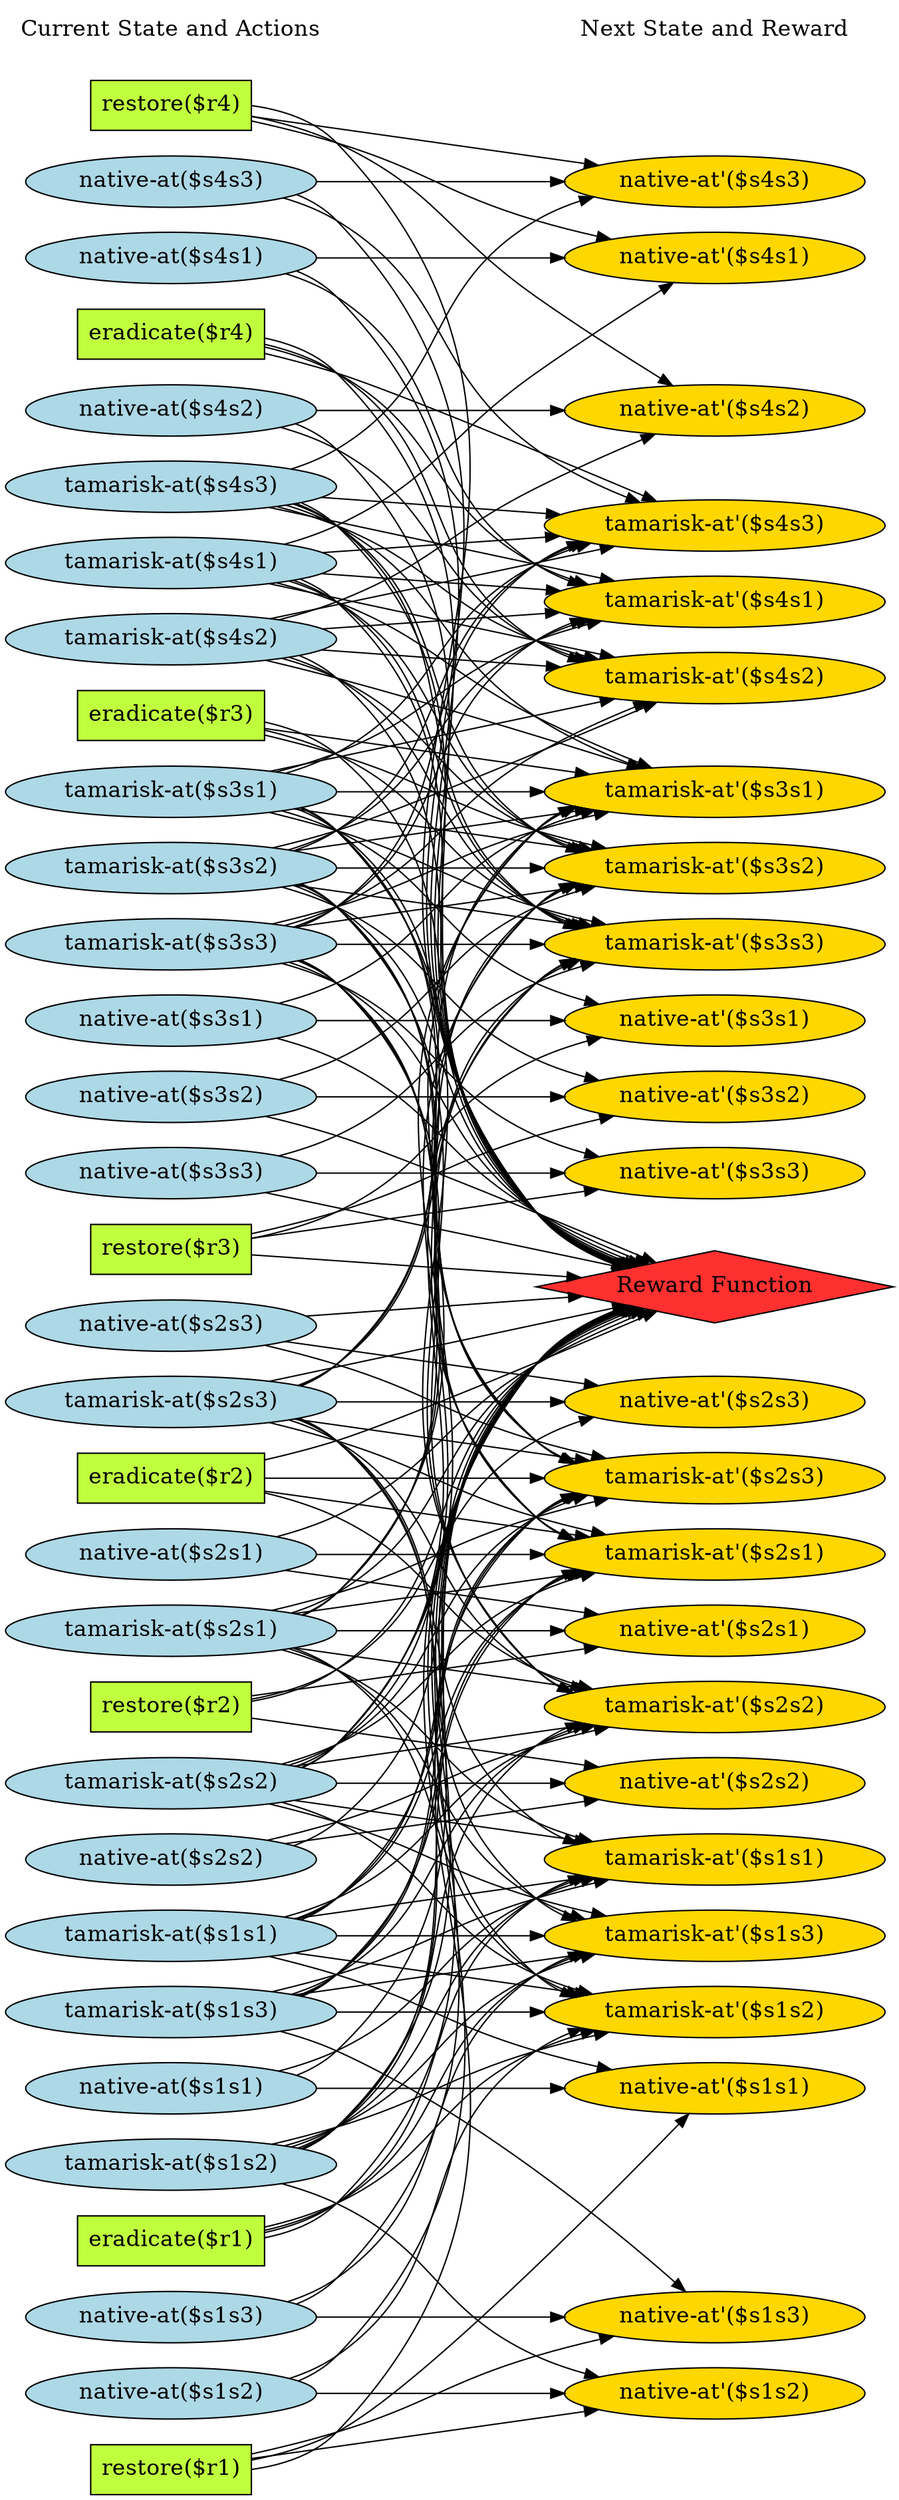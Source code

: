 digraph G {
	graph [bb="0,0,588.92,1781",
		fontname=Helvetica,
		fontsize=16,
		rankdir=LR,
		ranksep=2.00,
		ratio=auto,
		size=600
	];
	node [fontsize=16,
		label="\N"
	];
	{
		graph [rank=same];
		"restore($r4)"		 [color=black,
			fillcolor=olivedrab1,
			height=0.5,
			pos="95.459,1709",
			shape=box,
			style=filled,
			width=1.2778];
		"tamarisk-at($s3s3)"		 [color=black,
			fillcolor=lightblue,
			height=0.51069,
			pos="95.459,1109",
			shape=ellipse,
			style=filled,
			width=2.6517];
		"tamarisk-at($s2s1)"		 [color=black,
			fillcolor=lightblue,
			height=0.51069,
			pos="95.459,618",
			shape=ellipse,
			style=filled,
			width=2.6517];
		"tamarisk-at($s2s2)"		 [color=black,
			fillcolor=lightblue,
			height=0.51069,
			pos="95.459,510",
			shape=ellipse,
			style=filled,
			width=2.6517];
		"eradicate($r4)"		 [color=black,
			fillcolor=olivedrab1,
			height=0.5,
			pos="95.459,1546",
			shape=box,
			style=filled,
			width=1.4583];
		"native-at($s1s2)"		 [color=black,
			fillcolor=lightblue,
			height=0.51069,
			pos="95.459,72",
			shape=ellipse,
			style=filled,
			width=2.3374];
		"native-at($s4s1)"		 [color=black,
			fillcolor=lightblue,
			height=0.51069,
			pos="95.459,1600",
			shape=ellipse,
			style=filled,
			width=2.3374];
		"native-at($s2s3)"		 [color=black,
			fillcolor=lightblue,
			height=0.51069,
			pos="95.459,836",
			shape=ellipse,
			style=filled,
			width=2.3374];
		"tamarisk-at($s1s1)"		 [color=black,
			fillcolor=lightblue,
			height=0.51069,
			pos="95.459,400",
			shape=ellipse,
			style=filled,
			width=2.6517];
		"tamarisk-at($s4s1)"		 [color=black,
			fillcolor=lightblue,
			height=0.51069,
			pos="95.459,1382",
			shape=ellipse,
			style=filled,
			width=2.6517];
		"tamarisk-at($s2s3)"		 [color=black,
			fillcolor=lightblue,
			height=0.51069,
			pos="95.459,781",
			shape=ellipse,
			style=filled,
			width=2.6517];
		"native-at($s3s1)"		 [color=black,
			fillcolor=lightblue,
			height=0.51069,
			pos="95.459,1054",
			shape=ellipse,
			style=filled,
			width=2.3374];
		"native-at($s1s3)"		 [color=black,
			fillcolor=lightblue,
			height=0.51069,
			pos="95.459,127",
			shape=ellipse,
			style=filled,
			width=2.3374];
		"native-at($s4s2)"		 [color=black,
			fillcolor=lightblue,
			height=0.51069,
			pos="95.459,1492",
			shape=ellipse,
			style=filled,
			width=2.3374];
		"eradicate($r1)"		 [color=black,
			fillcolor=olivedrab1,
			height=0.5,
			pos="95.459,181",
			shape=box,
			style=filled,
			width=1.4583];
		"restore($r2)"		 [color=black,
			fillcolor=olivedrab1,
			height=0.5,
			pos="95.459,564",
			shape=box,
			style=filled,
			width=1.2778];
		"Current State and Actions"		 [color=black,
			fillcolor=white,
			height=0.5,
			pos="95.459,1763",
			shape=plaintext,
			style=bold,
			width=2.5139];
		"tamarisk-at($s4s2)"		 [color=black,
			fillcolor=lightblue,
			height=0.51069,
			pos="95.459,1327",
			shape=ellipse,
			style=filled,
			width=2.6517];
		"tamarisk-at($s1s2)"		 [color=black,
			fillcolor=lightblue,
			height=0.51069,
			pos="95.459,235",
			shape=ellipse,
			style=filled,
			width=2.6517];
		"tamarisk-at($s3s1)"		 [color=black,
			fillcolor=lightblue,
			height=0.51069,
			pos="95.459,1219",
			shape=ellipse,
			style=filled,
			width=2.6517];
		"tamarisk-at($s1s3)"		 [color=black,
			fillcolor=lightblue,
			height=0.51069,
			pos="95.459,345",
			shape=ellipse,
			style=filled,
			width=2.6517];
		"native-at($s2s1)"		 [color=black,
			fillcolor=lightblue,
			height=0.51069,
			pos="95.459,673",
			shape=ellipse,
			style=filled,
			width=2.3374];
		"native-at($s3s2)"		 [color=black,
			fillcolor=lightblue,
			height=0.51069,
			pos="95.459,999",
			shape=ellipse,
			style=filled,
			width=2.3374];
		"eradicate($r2)"		 [color=black,
			fillcolor=olivedrab1,
			height=0.5,
			pos="95.459,727",
			shape=box,
			style=filled,
			width=1.4583];
		"native-at($s4s3)"		 [color=black,
			fillcolor=lightblue,
			height=0.51069,
			pos="95.459,1655",
			shape=ellipse,
			style=filled,
			width=2.3374];
		"restore($r1)"		 [color=black,
			fillcolor=olivedrab1,
			height=0.5,
			pos="95.459,18",
			shape=box,
			style=filled,
			width=1.2778];
		"restore($r3)"		 [color=black,
			fillcolor=olivedrab1,
			height=0.5,
			pos="95.459,890",
			shape=box,
			style=filled,
			width=1.2778];
		"tamarisk-at($s4s3)"		 [color=black,
			fillcolor=lightblue,
			height=0.51069,
			pos="95.459,1437",
			shape=ellipse,
			style=filled,
			width=2.6517];
		"tamarisk-at($s3s2)"		 [color=black,
			fillcolor=lightblue,
			height=0.51069,
			pos="95.459,1164",
			shape=ellipse,
			style=filled,
			width=2.6517];
		"native-at($s1s1)"		 [color=black,
			fillcolor=lightblue,
			height=0.51069,
			pos="95.459,290",
			shape=ellipse,
			style=filled,
			width=2.3374];
		"native-at($s2s2)"		 [color=black,
			fillcolor=lightblue,
			height=0.51069,
			pos="95.459,455",
			shape=ellipse,
			style=filled,
			width=2.3374];
		"native-at($s3s3)"		 [color=black,
			fillcolor=lightblue,
			height=0.51069,
			pos="95.459,944",
			shape=ellipse,
			style=filled,
			width=2.3374];
		"eradicate($r3)"		 [color=black,
			fillcolor=olivedrab1,
			height=0.5,
			pos="95.459,1273",
			shape=box,
			style=filled,
			width=1.4583];
	}
	{
		graph [rank=same];
		"native-at'($s4s2)"		 [color=black,
			fillcolor=gold1,
			height=0.51069,
			pos="461.92,1492",
			shape=ellipse,
			style=filled,
			width=2.3963];
		"tamarisk-at'($s1s2)"		 [color=black,
			fillcolor=gold1,
			height=0.51069,
			pos="461.92,343",
			shape=ellipse,
			style=filled,
			width=2.7106];
		"Next State and Reward"		 [color=black,
			fillcolor=white,
			height=0.5,
			pos="461.92,1763",
			shape=plaintext,
			style=bold,
			width=2.25];
		"Reward Function"		 [color=black,
			fillcolor=firebrick1,
			height=0.72222,
			pos="461.92,863",
			shape=diamond,
			style=filled,
			width=3.5278];
		"native-at'($s1s3)"		 [color=black,
			fillcolor=gold1,
			height=0.51069,
			pos="461.92,127",
			shape=ellipse,
			style=filled,
			width=2.3963];
		"tamarisk-at'($s4s1)"		 [color=black,
			fillcolor=gold1,
			height=0.51069,
			pos="461.92,1355",
			shape=ellipse,
			style=filled,
			width=2.7106];
		"tamarisk-at'($s2s3)"		 [color=black,
			fillcolor=gold1,
			height=0.51069,
			pos="461.92,728",
			shape=ellipse,
			style=filled,
			width=2.7106];
		"native-at'($s3s1)"		 [color=black,
			fillcolor=gold1,
			height=0.51069,
			pos="461.92,1054",
			shape=ellipse,
			style=filled,
			width=2.3963];
		"native-at'($s4s3)"		 [color=black,
			fillcolor=gold1,
			height=0.51069,
			pos="461.92,1655",
			shape=ellipse,
			style=filled,
			width=2.3963];
		"tamarisk-at'($s1s3)"		 [color=black,
			fillcolor=gold1,
			height=0.51069,
			pos="461.92,398",
			shape=ellipse,
			style=filled,
			width=2.7106];
		"tamarisk-at'($s3s1)"		 [color=black,
			fillcolor=gold1,
			height=0.51069,
			pos="461.92,1219",
			shape=ellipse,
			style=filled,
			width=2.7106];
		"native-at'($s3s2)"		 [color=black,
			fillcolor=gold1,
			height=0.51069,
			pos="461.92,999",
			shape=ellipse,
			style=filled,
			width=2.3963];
		"tamarisk-at'($s4s2)"		 [color=black,
			fillcolor=gold1,
			height=0.51069,
			pos="461.92,1300",
			shape=ellipse,
			style=filled,
			width=2.7106];
		"native-at'($s2s1)"		 [color=black,
			fillcolor=gold1,
			height=0.51069,
			pos="461.92,618",
			shape=ellipse,
			style=filled,
			width=2.3963];
		"native-at'($s3s3)"		 [color=black,
			fillcolor=gold1,
			height=0.51069,
			pos="461.92,944",
			shape=ellipse,
			style=filled,
			width=2.3963];
		"tamarisk-at'($s2s1)"		 [color=black,
			fillcolor=gold1,
			height=0.51069,
			pos="461.92,673",
			shape=ellipse,
			style=filled,
			width=2.7106];
		"tamarisk-at'($s4s3)"		 [color=black,
			fillcolor=gold1,
			height=0.51069,
			pos="461.92,1410",
			shape=ellipse,
			style=filled,
			width=2.7106];
		"native-at'($s2s2)"		 [color=black,
			fillcolor=gold1,
			height=0.51069,
			pos="461.92,508",
			shape=ellipse,
			style=filled,
			width=2.3963];
		"tamarisk-at'($s3s2)"		 [color=black,
			fillcolor=gold1,
			height=0.51069,
			pos="461.92,1164",
			shape=ellipse,
			style=filled,
			width=2.7106];
		"native-at'($s1s1)"		 [color=black,
			fillcolor=gold1,
			height=0.51069,
			pos="461.92,288",
			shape=ellipse,
			style=filled,
			width=2.3963];
		"tamarisk-at'($s2s2)"		 [color=black,
			fillcolor=gold1,
			height=0.51069,
			pos="461.92,563",
			shape=ellipse,
			style=filled,
			width=2.7106];
		"tamarisk-at'($s1s1)"		 [color=black,
			fillcolor=gold1,
			height=0.51069,
			pos="461.92,453",
			shape=ellipse,
			style=filled,
			width=2.7106];
		"native-at'($s2s3)"		 [color=black,
			fillcolor=gold1,
			height=0.51069,
			pos="461.92,783",
			shape=ellipse,
			style=filled,
			width=2.3963];
		"native-at'($s4s1)"		 [color=black,
			fillcolor=gold1,
			height=0.51069,
			pos="461.92,1600",
			shape=ellipse,
			style=filled,
			width=2.3963];
		"tamarisk-at'($s3s3)"		 [color=black,
			fillcolor=gold1,
			height=0.51069,
			pos="461.92,1109",
			shape=ellipse,
			style=filled,
			width=2.7106];
		"native-at'($s1s2)"		 [color=black,
			fillcolor=gold1,
			height=0.51069,
			pos="461.92,72",
			shape=ellipse,
			style=filled,
			width=2.3963];
	}
	"restore($r4)" -> "native-at'($s4s2)"	 [color=black,
		pos="e,432.49,1509.4 141.46,1699.8 157.55,1695.5 175.51,1689.7 190.92,1682 262.73,1646.1 269.11,1619 334.92,1573 364.29,1552.5 398.54,\
1530.6 423.91,1514.8",
		style=solid];
	"restore($r4)" -> "Reward Function"	 [pos="e,399.07,876.28 141.74,1706.1 159.41,1702.7 178.39,1695.7 190.92,1682 424,1426.3 118.46,1186.9 334.92,917 348.74,899.77 369.1,887.94 \
389.44,879.85"];
	"restore($r4)" -> "native-at'($s4s3)"	 [color=black,
		pos="e,390.68,1665.4 141.51,1702.3 201.09,1693.5 307.08,1677.8 380.54,1666.9",
		style=solid];
	"restore($r4)" -> "native-at'($s4s1)"	 [color=black,
		pos="e,397.34,1612.3 141.85,1696.8 157.48,1692.4 175.05,1687.2 190.92,1682 255.83,1660.6 269.4,1647.5 334.92,1628 351.71,1623 369.99,\
1618.5 387.29,1614.5",
		style=solid];
	"tamarisk-at($s3s3)" -> "Reward Function"	 [pos="e,410.68,878.67 160.6,1095.3 171.18,1091.6 181.7,1086.9 190.92,1081 272.62,1028.7 256.4,973.96 334.92,917 354.8,902.57 379.14,891 \
401.1,882.33"];
	"tamarisk-at($s3s3)" -> "tamarisk-at'($s4s1)"	 [color=black,
		pos="e,378.28,1345.4 161.46,1122.3 171.84,1126.1 182.06,1130.9 190.92,1137 278.06,1197.3 245.74,1269.8 334.92,1327 345.19,1333.6 356.79,\
1338.6 368.69,1342.5",
		style=solid];
	"tamarisk-at($s3s3)" -> "tamarisk-at'($s2s3)"	 [color=black,
		pos="e,373.98,736.09 165.2,1096.4 174.54,1092.6 183.47,1087.5 190.92,1081 309.6,976.71 212.69,856.1 334.92,756 343.63,748.86 353.79,743.45 \
364.47,739.36",
		style=solid];
	"tamarisk-at($s3s3)" -> "tamarisk-at'($s3s1)"	 [color=black,
		pos="e,393.45,1205.8 150.12,1124.2 163.5,1128.2 177.78,1132.6 190.92,1137 255.73,1158.7 269.4,1171.5 334.92,1191 350.48,1195.6 367.33,\
1199.9 383.49,1203.6",
		style=solid];
	"tamarisk-at($s3s3)" -> "tamarisk-at'($s4s2)"	 [color=black,
		pos="e,415.61,1283.7 156.67,1123.3 168.33,1127.1 180.23,1131.6 190.92,1137 262.55,1173.2 265.52,1205.7 334.92,1246 357.34,1259 383.49,\
1270.7 406.14,1279.9",
		style=solid];
	"tamarisk-at($s3s3)" -> "native-at'($s3s3)"	 [color=black,
		pos="e,389.85,954.23 156.67,1094.7 168.33,1090.9 180.23,1086.4 190.92,1081 262.55,1044.8 262.07,1005.7 334.92,972 348.93,965.52 364.53,\
960.5 379.85,956.62",
		style=solid];
	"tamarisk-at($s3s3)" -> "tamarisk-at'($s2s1)"	 [color=black,
		pos="e,373.23,680.68 166,1096.6 175.13,1092.7 183.77,1087.6 190.92,1081 323.27,958.11 198.38,819.22 334.92,701 343.28,693.76 353.11,688.27 \
363.52,684.12",
		style=solid];
	"tamarisk-at($s3s3)" -> "tamarisk-at'($s4s3)"	 [color=black,
		pos="e,376.14,1401.2 163.57,1122 173.35,1125.8 182.84,1130.7 190.92,1137 290.4,1214.8 232.79,1307.7 334.92,1382 344.4,1388.9 355.28,1394.2 \
366.57,1398.1",
		style=solid];
	"tamarisk-at($s3s3)" -> "tamarisk-at'($s3s2)"	 [color=black,
		pos="e,385.13,1152.6 171.09,1120.3 230.27,1129.2 313.05,1141.7 374.99,1151",
		style=solid];
	"tamarisk-at($s3s3)" -> "tamarisk-at'($s2s2)"	 [color=black,
		pos="e,371.96,570.2 167.42,1096.6 176.13,1092.8 184.27,1087.7 190.92,1081 351.23,920.31 169.12,746.02 334.92,591 342.88,583.56 352.36,\
577.94 362.49,573.71",
		style=solid];
	"tamarisk-at($s3s3)" -> "tamarisk-at'($s3s3)"	 [color=black,
		pos="e,364.05,1109 191.27,1109 241.09,1109 302.35,1109 353.88,1109",
		style=solid];
	"tamarisk-at($s2s1)" -> "tamarisk-at'($s1s2)"	 [color=black,
		pos="e,376.82,352.19 164.28,605.06 173.75,601.46 182.95,596.87 190.92,591 285.01,521.7 238.8,437.46 334.92,371 344.64,364.28 355.7,359.14 \
367.14,355.21",
		style=solid];
	"tamarisk-at($s2s1)" -> "Reward Function"	 [pos="e,410.05,847.56 160.6,631.67 171.18,635.4 181.7,640.1 190.92,646 272.62,698.28 256.21,753.31 334.92,810 354.63,824.2 378.72,835.51 \
400.54,843.98"];
	"tamarisk-at($s2s1)" -> "tamarisk-at'($s2s3)"	 [color=black,
		pos="e,393.45,714.83 150.12,633.19 163.5,637.18 177.78,641.6 190.92,646 255.73,667.73 269.4,680.54 334.92,700 350.48,704.62 367.33,708.87 \
383.49,712.59",
		style=solid];
	"tamarisk-at($s2s1)" -> "tamarisk-at'($s1s3)"	 [color=black,
		pos="e,380.05,408 162.1,604.58 172.18,601.03 182.14,596.58 190.92,591 273.08,538.82 251.23,475.71 334.92,426 345.71,419.59 357.82,414.64 \
370.14,410.83",
		style=solid];
	"tamarisk-at($s2s1)" -> "tamarisk-at'($s3s1)"	 [color=black,
		pos="e,371.41,1211.9 167.59,630.19 176.27,634.11 184.37,639.25 190.92,646 365.41,825.78 154.29,1017.4 334.92,1191 342.71,1198.5 352.04,\
1204.2 362.05,1208.4",
		style=solid];
	"tamarisk-at($s2s1)" -> "native-at'($s2s1)"	 [color=black,
		pos="e,375.61,618 191.27,618 244.86,618 311.68,618 365.4,618",
		style=solid];
	"tamarisk-at($s2s1)" -> "tamarisk-at'($s2s1)"	 [color=black,
		pos="e,385.13,661.56 171.09,629.26 230.27,638.19 313.05,650.68 374.99,660.03",
		style=solid];
	"tamarisk-at($s2s1)" -> "tamarisk-at'($s3s2)"	 [color=black,
		pos="e,371.96,1156.8 167.42,630.36 176.13,634.25 184.27,639.34 190.92,646 351.23,806.69 169.12,980.98 334.92,1136 342.88,1143.4 352.36,\
1149.1 362.49,1153.3",
		style=solid];
	"tamarisk-at($s2s1)" -> "tamarisk-at'($s2s2)"	 [color=black,
		pos="e,385.13,574.44 171.09,606.74 230.27,597.81 313.05,585.32 374.99,575.97",
		style=solid];
	"tamarisk-at($s2s1)" -> "tamarisk-at'($s1s1)"	 [color=black,
		pos="e,384.87,464.33 157.95,604.04 169.2,600.49 180.63,596.17 190.92,591 262.89,554.86 261.9,514.98 334.92,481 347.43,475.18 361.2,470.54 \
374.92,466.85",
		style=solid];
	"tamarisk-at($s2s1)" -> "tamarisk-at'($s3s3)"	 [color=black,
		pos="e,372.56,1101.6 166.74,630.36 175.65,634.25 184.04,639.33 190.92,646 337.17,787.72 183.83,944.45 334.92,1081 343.07,1088.4 352.71,\
1093.9 362.98,1098.1",
		style=solid];
	"tamarisk-at($s2s2)" -> "tamarisk-at'($s1s2)"	 [color=black,
		pos="e,384.85,354.28 156.71,495.76 168.36,492.01 180.26,487.45 190.92,482 262.87,445.23 261.73,405.25 334.92,371 347.41,365.15 361.18,\
360.5 374.9,356.8",
		style=solid];
	"tamarisk-at($s2s2)" -> "Reward Function"	 [pos="e,404.77,848.6 165.76,522.67 174.81,526.3 183.5,530.98 190.92,537 297.42,623.46 233.78,717.32 334.92,810 351.91,825.57 374.15,836.96 \
395.2,845.09"];
	"tamarisk-at($s2s2)" -> "tamarisk-at'($s2s3)"	 [color=black,
		pos="e,380.09,717.93 161.57,523.3 171.82,526.86 181.98,531.36 190.92,537 272.67,588.58 251.66,650.89 334.92,700 345.73,706.38 357.85,\
711.31 370.18,715.11",
		style=solid];
	"tamarisk-at($s2s2)" -> "tamarisk-at'($s1s3)"	 [color=black,
		pos="e,393.07,411.09 150.16,494.92 163.54,490.93 177.81,486.48 190.92,482 255.89,459.78 269.21,445.95 334.92,426 350.37,421.31 367.1,\
417.04 383.17,413.33",
		style=solid];
	"tamarisk-at($s2s2)" -> "tamarisk-at'($s3s1)"	 [color=black,
		pos="e,371.06,1212.3 169.24,521.8 177.34,525.59 184.84,530.54 190.92,537 394.78,753.85 124.67,980.34 334.92,1191 342.48,1198.6 351.6,\
1204.3 361.44,1208.6",
		style=solid];
	"tamarisk-at($s2s2)" -> "tamarisk-at'($s2s1)"	 [color=black,
		pos="e,384.92,661.57 157.66,523.95 169,527.52 180.53,531.84 190.92,537 262.57,572.58 262.24,611.57 334.92,645 347.45,650.76 361.24,655.38 \
374.96,659.05",
		style=solid];
	"tamarisk-at($s2s2)" -> "native-at'($s2s2)"	 [color=black,
		pos="e,375.61,508.47 191.27,509.48 244.86,509.19 311.68,508.82 365.4,508.52",
		style=solid];
	"tamarisk-at($s2s2)" -> "tamarisk-at'($s3s2)"	 [color=black,
		pos="e,371.22,1157.1 169.12,521.91 177.24,525.68 184.78,530.6 190.92,537 380.37,734.68 139.64,944.07 334.92,1136 342.55,1143.5 351.71,\
1149.2 361.58,1153.4",
		style=solid];
	"tamarisk-at($s2s2)" -> "tamarisk-at'($s2s2)"	 [color=black,
		pos="e,384.12,551.83 172.42,521.05 231.21,529.6 312.68,541.44 374.06,550.37",
		style=solid];
	"tamarisk-at($s2s2)" -> "tamarisk-at'($s1s1)"	 [color=black,
		pos="e,386.34,464.66 170.21,498.47 229.82,489.14 313.76,476.02 376.13,466.26",
		style=solid];
	"tamarisk-at($s2s2)" -> "tamarisk-at'($s3s3)"	 [color=black,
		pos="e,371.41,1101.9 168.98,522.05 177.13,525.79 184.71,530.67 190.92,537 366.02,715.58 154.56,907.73 334.92,1081 342.71,1088.5 352.04,\
1094.1 362.05,1098.4",
		style=solid];
	"eradicate($r4)" -> "Reward Function"	 [pos="e,400.21,876.46 148.25,1541.3 163.82,1537.4 179.71,1530.7 190.92,1519 381.16,1320.3 157.62,1127.3 334.92,917 349.35,899.88 370.19,\
888.05 390.79,879.93"];
	"eradicate($r4)" -> "tamarisk-at'($s4s1)"	 [color=black,
		pos="e,382.3,1365.6 148.26,1536 162.64,1531.9 177.88,1526.4 190.92,1519 267.42,1475.4 257.15,1424.3 334.92,1383 346.51,1376.8 359.4,1372 \
372.37,1368.3",
		style=solid];
	"eradicate($r4)" -> "tamarisk-at'($s4s2)"	 [color=black,
		pos="e,378.26,1309.6 148.14,1537.6 162.83,1533.6 178.26,1527.7 190.92,1519 278.57,1458.8 245.51,1385.5 334.92,1328 345.18,1321.4 356.77,\
1316.3 368.67,1312.5",
		style=solid];
	"eradicate($r4)" -> "tamarisk-at'($s4s3)"	 [color=black,
		pos="e,422.5,1427 148.24,1532.3 162.19,1528.3 177.21,1523.7 190.92,1519 270.07,1491.8 359.77,1454.2 413.27,1431",
		style=solid];
	"native-at($s1s2)" -> "tamarisk-at'($s1s2)"	 [color=black,
		pos="e,377.22,333.79 159.8,84.143 170.82,88.053 181.69,93.208 190.92,100 283.55,168.17 239.98,250.09 334.92,315 344.75,321.72 355.92,\
326.85 367.46,330.78",
		style=solid];
	"native-at($s1s2)" -> "Reward Function"	 [pos="e,398.58,849.89 165.12,82.593 174.82,86.687 183.87,92.305 190.92,100 408.35,337.48 130.87,560.93 334.92,810 348.75,826.88 368.89,\
838.47 389.04,846.39"];
	"native-at($s1s2)" -> "native-at'($s1s2)"	 [color=black,
		pos="e,375.59,72 179.62,72 234.91,72 307.69,72 365.37,72",
		style=solid];
	"native-at($s4s1)" -> "Reward Function"	 [pos="e,399.7,876.42 165.94,1589.7 175.3,1585.7 184.03,1580.3 190.92,1573 395.31,1355.5 144.69,1147 334.92,917 349.12,899.82 369.8,887.99 \
390.31,879.88"];
	"native-at($s4s1)" -> "tamarisk-at'($s4s1)"	 [color=black,
		pos="e,378.28,1364.6 159.97,1588 170.85,1584.2 181.63,1579.4 190.92,1573 278.35,1513.1 245.74,1440.2 334.92,1383 345.19,1376.4 356.79,\
1371.4 368.69,1367.5",
		style=solid];
	"native-at($s4s1)" -> "native-at'($s4s1)"	 [color=black,
		pos="e,375.59,1600 179.62,1600 234.91,1600 307.69,1600 365.37,1600",
		style=solid];
	"native-at($s2s3)" -> "Reward Function"	 [pos="e,368.14,856.13 175.54,841.86 228.96,845.82 300.02,851.08 357.87,855.37"];
	"native-at($s2s3)" -> "tamarisk-at'($s2s3)"	 [color=black,
		pos="e,393.82,741.24 147.61,821.43 161.7,817.26 176.94,812.59 190.92,808 255.57,786.77 269.57,774.97 334.92,756 350.6,751.45 367.57,747.22 \
383.81,743.49",
		style=solid];
	"native-at($s2s3)" -> "native-at'($s2s3)"	 [color=black,
		pos="e,390.21,793.28 165.87,825.91 226.94,817.03 315.87,804.09 380.12,794.75",
		style=solid];
	"tamarisk-at($s1s1)" -> "tamarisk-at'($s1s2)"	 [color=black,
		pos="e,386.34,354.66 170.21,388.47 229.82,379.14 313.76,366.02 376.13,356.26",
		style=solid];
	"tamarisk-at($s1s1)" -> "Reward Function"	 [pos="e,402.07,849.18 166.01,412.42 175.14,416.29 183.78,421.36 190.92,428 323.77,551.58 209.06,679.31 334.92,810 350.55,826.23 371.92,\
837.71 392.62,845.74"];
	"tamarisk-at($s1s1)" -> "tamarisk-at'($s2s3)"	 [color=black,
		pos="e,375.16,719.44 164.31,412.87 173.88,416.67 183.11,421.61 190.92,428 296.76,514.65 226.13,617.08 334.92,700 344.02,706.93 354.5,\
712.22 365.44,716.23",
		style=solid];
	"tamarisk-at($s1s1)" -> "tamarisk-at'($s1s3)"	 [color=black,
		pos="e,364.37,398.53 191.27,399.48 241.19,399.21 302.59,398.87 354.19,398.59",
		style=solid];
	"tamarisk-at($s1s1)" -> "tamarisk-at'($s2s1)"	 [color=black,
		pos="e,377.19,663.83 162.78,413.19 172.77,416.96 182.53,421.8 190.92,428 284,496.8 239.51,579.47 334.92,645 344.73,651.74 355.9,656.89 \
367.43,660.81",
		style=solid];
	"tamarisk-at($s1s1)" -> "native-at'($s1s1)"	 [color=black,
		pos="e,396.98,300.24 150.16,384.92 163.54,380.93 177.81,376.48 190.92,372 255.89,349.78 269.21,335.95 334.92,316 351.59,310.94 369.75,\
306.37 386.97,302.46",
		style=solid];
	"tamarisk-at($s1s1)" -> "tamarisk-at'($s2s2)"	 [color=black,
		pos="e,385.27,551.6 156.13,414.23 167.95,418 180.06,422.57 190.92,428 262.24,463.66 262.41,501.84 334.92,535 347.55,540.77 361.44,545.39 \
375.25,549.08",
		style=solid];
	"tamarisk-at($s1s1)" -> "tamarisk-at'($s1s1)"	 [color=black,
		pos="e,384.12,441.83 172.42,411.05 231.21,419.6 312.68,431.44 374.06,440.37",
		style=solid];
	"tamarisk-at($s4s1)" -> "Reward Function"	 [pos="e,401.98,876.83 166.75,1369.6 175.66,1365.8 184.04,1360.7 190.92,1354 337.68,1211.6 196.71,1067.7 334.92,917 350.26,900.27 371.67,\
888.51 392.48,880.34"];
	"tamarisk-at($s4s1)" -> "tamarisk-at'($s4s1)"	 [color=black,
		pos="e,370.66,1361.7 184.68,1375.5 237.74,1371.5 305.43,1366.5 360.52,1362.4",
		style=solid];
	"tamarisk-at($s4s1)" -> "tamarisk-at'($s3s1)"	 [color=black,
		pos="e,418.98,1235.6 153.63,1367.3 166.11,1363.5 179.1,1359 190.92,1354 258.54,1325.4 269.08,1305.5 334.92,1273 359.11,1261.1 386.59,\
1249.1 409.7,1239.5",
		style=solid];
	"tamarisk-at($s4s1)" -> "tamarisk-at'($s4s2)"	 [color=black,
		pos="e,397.78,1314 157.71,1368.1 205.86,1357.1 274.66,1341.5 334.92,1328 352.01,1324.2 370.41,1320.1 387.72,1316.2",
		style=solid];
	"tamarisk-at($s4s1)" -> "tamarisk-at'($s4s3)"	 [color=black,
		pos="e,371.29,1403.1 184.68,1388.8 237.94,1392.9 305.93,1398.1 361.14,1402.3",
		style=solid];
	"tamarisk-at($s4s1)" -> "tamarisk-at'($s3s2)"	 [color=black,
		pos="e,380.11,1174.1 160.07,1368.5 170.83,1364.7 181.54,1360 190.92,1354 272.22,1302.3 251.87,1240.8 334.92,1192 345.74,1185.6 357.86,\
1180.7 370.19,1176.9",
		style=solid];
	"tamarisk-at($s4s1)" -> "native-at'($s4s1)"	 [color=black,
		pos="e,432.49,1582.6 156.67,1396.3 168.33,1400.1 180.23,1404.6 190.92,1410 262.55,1446.2 269.11,1473 334.92,1519 364.29,1539.5 398.54,\
1561.4 423.91,1577.2",
		style=solid];
	"tamarisk-at($s4s1)" -> "tamarisk-at'($s3s3)"	 [color=black,
		pos="e,377.19,1118.2 162.78,1368.8 172.77,1365 182.53,1360.2 190.92,1354 284,1285.2 239.51,1202.5 334.92,1137 344.73,1130.3 355.9,1125.1 \
367.43,1121.2",
		style=solid];
	"tamarisk-at($s2s3)" -> "tamarisk-at'($s1s2)"	 [color=black,
		pos="e,372.88,350.76 167.43,768.76 176.03,765.05 184.15,760.24 190.92,754 324.62,630.73 197.59,490.22 334.92,371 343.21,363.8 352.94,\
358.33 363.26,354.2",
		style=solid];
	"tamarisk-at($s2s3)" -> "Reward Function"	 [pos="e,400.61,849.43 158.28,794.91 222.61,809.38 323.17,832.01 390.51,847.16"];
	"tamarisk-at($s2s3)" -> "tamarisk-at'($s2s3)"	 [color=black,
		pos="e,384.12,739.17 172.42,769.95 231.21,761.4 312.68,749.56 374.06,740.63",
		style=solid];
	"tamarisk-at($s2s3)" -> "tamarisk-at'($s1s3)"	 [color=black,
		pos="e,373.96,406.06 166.64,768.61 175.46,764.93 183.85,760.17 190.92,754 310.85,649.29 211.92,527.08 334.92,426 343.62,418.85 353.77,\
413.42 364.45,409.33",
		style=solid];
	"tamarisk-at($s2s3)" -> "tamarisk-at'($s3s1)"	 [color=black,
		pos="e,373.21,1211.3 166.01,793.42 175.14,797.29 183.78,802.36 190.92,809 323.77,932.58 197.85,1072.1 334.92,1191 343.28,1198.3 353.1,\
1203.7 363.51,1207.9",
		style=solid];
	"tamarisk-at($s2s3)" -> "tamarisk-at'($s2s1)"	 [color=black,
		pos="e,393.79,686.17 151.61,765.98 164.56,762.25 178.27,758.13 190.92,754 255.75,732.84 269.49,720.22 334.92,701 350.59,696.4 367.55,\
692.15 383.79,688.42",
		style=solid];
	"tamarisk-at($s2s3)" -> "tamarisk-at'($s3s2)"	 [color=black,
		pos="e,373.96,1155.9 165.21,793.57 174.55,797.42 183.47,802.44 190.92,809 310.09,913.96 212.17,1035.2 334.92,1136 343.63,1143.1 353.77,\
1148.6 364.46,1152.7",
		style=solid];
	"tamarisk-at($s2s3)" -> "tamarisk-at'($s2s2)"	 [color=black,
		pos="e,380.09,573.07 161.57,767.7 171.82,764.14 181.98,759.64 190.92,754 272.67,702.42 251.66,640.11 334.92,591 345.73,584.62 357.85,\
579.69 370.18,575.89",
		style=solid];
	"tamarisk-at($s2s3)" -> "tamarisk-at'($s1s1)"	 [color=black,
		pos="e,375.15,461.55 165.76,768.33 174.81,764.7 183.5,760.02 190.92,754 297.42,667.54 225.88,564.24 334.92,481 344.01,474.06 354.49,468.77 \
365.43,464.76",
		style=solid];
	"tamarisk-at($s2s3)" -> "native-at'($s2s3)"	 [color=black,
		pos="e,375.61,782.53 191.27,781.52 244.86,781.81 311.68,782.18 365.4,782.48",
		style=solid];
	"tamarisk-at($s2s3)" -> "tamarisk-at'($s3s3)"	 [color=black,
		pos="e,375.16,1100.4 164.31,793.87 173.88,797.67 183.11,802.61 190.92,809 296.76,895.65 226.13,998.08 334.92,1081 344.02,1087.9 354.5,\
1093.2 365.44,1097.2",
		style=solid];
	"native-at($s3s1)" -> "Reward Function"	 [pos="e,415.02,879.56 153.68,1040.6 166.28,1036.7 179.32,1031.9 190.92,1026 262.55,989.79 265.52,957.33 334.92,917 357.16,904.08 383.07,\
892.44 405.6,883.31"];
	"native-at($s3s1)" -> "native-at'($s3s1)"	 [color=black,
		pos="e,375.59,1054 179.62,1054 234.91,1054 307.69,1054 365.37,1054",
		style=solid];
	"native-at($s3s1)" -> "tamarisk-at'($s3s1)"	 [color=black,
		pos="e,384.9,1207.6 153.68,1067.4 166.28,1071.3 179.32,1076.1 190.92,1082 262.55,1118.2 262.07,1157.3 334.92,1191 347.44,1196.8 361.22,\
1201.4 374.94,1205.1",
		style=solid];
	"native-at($s1s3)" -> "Reward Function"	 [pos="e,398.74,849.76 165.94,137.33 175.3,141.28 184.03,146.67 190.92,154 395.31,371.54 143.91,580.62 334.92,810 348.88,826.77 369.07,\
838.33 389.2,846.26"];
	"native-at($s1s3)" -> "native-at'($s1s3)"	 [color=black,
		pos="e,375.59,127 179.62,127 234.91,127 307.69,127 365.37,127",
		style=solid];
	"native-at($s1s3)" -> "tamarisk-at'($s1s3)"	 [color=black,
		pos="e,377.2,388.81 160.79,138.75 171.47,142.51 181.96,147.46 190.92,154 284.11,222.03 239.74,304.78 334.92,370 344.74,376.73 355.91,\
381.87 367.45,385.79",
		style=solid];
	"native-at($s4s2)" -> "native-at'($s4s2)"	 [color=black,
		pos="e,375.59,1492 179.62,1492 234.91,1492 307.69,1492 365.37,1492",
		style=solid];
	"native-at($s4s2)" -> "Reward Function"	 [pos="e,400.75,876.54 164.26,1481.2 174.19,1477.2 183.54,1471.6 190.92,1464 365.93,1283.5 170.74,1107.4 334.92,917 349.61,899.96 370.63,\
888.15 391.3,880.02"];
	"native-at($s4s2)" -> "tamarisk-at'($s4s2)"	 [color=black,
		pos="e,382.3,1310.6 155.67,1479.1 167.77,1475.2 180.1,1470.2 190.92,1464 267.2,1420.1 257.15,1369.3 334.92,1328 346.51,1321.8 359.4,1317 \
372.37,1313.3",
		style=solid];
	"eradicate($r1)" -> "tamarisk-at'($s1s2)"	 [color=black,
		pos="e,385.27,331.6 148.21,192.17 162.44,196.21 177.61,201.43 190.92,208 262.41,243.31 262.41,281.84 334.92,315 347.55,320.77 361.44,\
325.39 375.25,329.08",
		style=solid];
	"eradicate($r1)" -> "Reward Function"	 [pos="e,399.25,849.71 148.25,185.72 163.82,189.56 179.71,196.3 190.92,208 381.16,406.72 156.91,600.25 334.92,810 349.1,826.71 369.46,838.27 \
389.68,846.21"];
	"eradicate($r1)" -> "tamarisk-at'($s1s3)"	 [color=black,
		pos="e,380.11,387.9 148.2,190.16 162.74,194.2 178.07,199.92 190.92,208 272.47,259.28 251.87,321.18 334.92,370 345.74,376.36 357.86,381.28 \
370.19,385.08",
		style=solid];
	"eradicate($r1)" -> "tamarisk-at'($s1s1)"	 [color=black,
		pos="e,377.19,443.83 147.99,188.77 162.84,192.77 178.39,198.84 190.92,208 284.33,276.35 239.51,359.47 334.92,425 344.73,431.74 355.9,\
436.89 367.43,440.81",
		style=solid];
	"restore($r2)" -> "Reward Function"	 [pos="e,406.83,848.14 141.7,570.14 158.36,574.07 176.63,580.5 190.92,591 284.79,659.98 245.35,735.52 334.92,810 352.96,825 375.85,836.32 \
397.17,844.56"];
	"restore($r2)" -> "native-at'($s2s1)"	 [color=black,
		pos="e,390.68,607.59 141.51,570.68 201.09,579.5 307.08,595.21 380.54,606.09",
		style=solid];
	"restore($r2)" -> "native-at'($s2s2)"	 [color=black,
		pos="e,391.35,518.69 141.51,557.08 201.27,547.9 307.73,531.54 381.21,520.25",
		style=solid];
	"restore($r2)" -> "native-at'($s2s3)"	 [color=black,
		pos="e,385.69,774.36 141.92,571.46 158.24,575.52 176.22,581.7 190.92,591 272.88,642.88 251.45,705.59 334.92,755 347.37,762.37 361.57,\
767.81 375.83,771.81",
		style=solid];
	"Current State and Actions" -> "Next State and Reward"	 [color=black,
		pos="e,380.65,1763 186.08,1763 242.14,1763 314.11,1763 370.34,1763",
		style=invis];
	"tamarisk-at($s4s2)" -> "native-at'($s4s2)"	 [color=black,
		pos="e,420.7,1475.7 153.65,1341.7 166.12,1345.5 179.12,1350 190.92,1355 258.67,1383.9 269.08,1404 334.92,1437 359.67,1449.4 387.87,1461.9 \
411.3,1471.8",
		style=solid];
	"tamarisk-at($s4s2)" -> "Reward Function"	 [pos="e,403.01,876.97 167.43,1314.8 176.03,1311.1 184.15,1306.2 190.92,1300 324.62,1176.7 209.27,1048.5 334.92,917 350.75,900.44 372.49,\
888.7 393.45,880.49"];
	"tamarisk-at($s4s2)" -> "tamarisk-at'($s4s1)"	 [color=black,
		pos="e,371.29,1348.1 184.68,1333.8 237.94,1337.9 305.93,1343.1 361.14,1347.3",
		style=solid];
	"tamarisk-at($s4s2)" -> "tamarisk-at'($s3s1)"	 [color=black,
		pos="e,409.72,1234.6 149.95,1311.8 163.34,1308 177.66,1303.9 190.92,1300 262.77,1279 345.16,1254.1 399.84,1237.6",
		style=solid];
	"tamarisk-at($s4s2)" -> "tamarisk-at'($s4s2)"	 [color=black,
		pos="e,370.66,1306.7 184.68,1320.5 237.74,1316.5 305.43,1311.5 360.52,1307.4",
		style=solid];
	"tamarisk-at($s4s2)" -> "tamarisk-at'($s4s3)"	 [color=black,
		pos="e,397.77,1396.1 157.2,1341.1 205.37,1352.3 274.42,1368.3 334.92,1382 352,1385.9 370.4,1390 387.71,1393.8",
		style=solid];
	"tamarisk-at($s4s2)" -> "tamarisk-at'($s3s2)"	 [color=black,
		pos="e,384.92,1175.4 157.66,1313 169,1309.5 180.53,1305.2 190.92,1300 262.57,1264.4 262.24,1225.4 334.92,1192 347.45,1186.2 361.24,1181.6 \
374.96,1177.9",
		style=solid];
	"tamarisk-at($s4s2)" -> "tamarisk-at'($s3s3)"	 [color=black,
		pos="e,380.09,1119.1 161.57,1313.7 171.82,1310.1 181.98,1305.6 190.92,1300 272.67,1248.4 251.66,1186.1 334.92,1137 345.73,1130.6 357.85,\
1125.7 370.18,1121.9",
		style=solid];
	"tamarisk-at($s1s2)" -> "tamarisk-at'($s1s2)"	 [color=black,
		pos="e,393.82,329.76 149.58,250.16 163.11,254.18 177.59,258.62 190.92,263 255.57,284.23 269.57,296.03 334.92,315 350.6,319.55 367.57,\
323.78 383.81,327.51",
		style=solid];
	"tamarisk-at($s1s2)" -> "Reward Function"	 [pos="e,399.8,849.63 167.6,247.19 176.27,251.1 184.37,256.25 190.92,263 365.93,443.48 170.1,620.18 334.92,810 349.36,826.63 369.89,838.17 \
390.19,846.12"];
	"tamarisk-at($s1s2)" -> "tamarisk-at'($s2s3)"	 [color=black,
		pos="e,372.55,720.61 166.75,247.35 175.66,251.24 184.04,256.33 190.92,263 337.68,405.4 183.3,562.78 334.92,700 343.06,707.37 352.7,712.94 \
362.97,717.14",
		style=solid];
	"tamarisk-at($s1s2)" -> "tamarisk-at'($s1s3)"	 [color=black,
		pos="e,385.27,386.6 156.13,249.23 167.95,253 180.06,257.57 190.92,263 262.24,298.66 262.41,336.84 334.92,370 347.55,375.77 361.44,380.39 \
375.25,384.08",
		style=solid];
	"tamarisk-at($s1s2)" -> "tamarisk-at'($s2s1)"	 [color=black,
		pos="e,373.21,665.33 166.01,247.42 175.14,251.29 183.78,256.36 190.92,263 323.77,386.58 197.85,526.12 334.92,645 343.28,652.25 353.1,\
657.75 363.51,661.89",
		style=solid];
	"tamarisk-at($s1s2)" -> "tamarisk-at'($s2s2)"	 [color=black,
		pos="e,375.16,554.44 164.31,247.87 173.88,251.67 183.11,256.61 190.92,263 296.76,349.65 226.13,452.08 334.92,535 344.02,541.93 354.5,\
547.22 365.44,551.23",
		style=solid];
	"tamarisk-at($s1s2)" -> "tamarisk-at'($s1s1)"	 [color=black,
		pos="e,380.11,442.9 160.07,248.54 170.83,252.3 181.54,257.04 190.92,263 272.22,314.67 251.87,376.18 334.92,425 345.74,431.36 357.86,436.28 \
370.19,440.08",
		style=solid];
	"tamarisk-at($s1s2)" -> "native-at'($s1s2)"	 [color=black,
		pos="e,389.87,82.283 157.66,221.05 169,217.48 180.53,213.16 190.92,208 262.57,172.42 262.24,133.43 334.92,100 348.95,93.548 364.55,88.541 \
379.87,84.668",
		style=solid];
	"tamarisk-at($s3s1)" -> "Reward Function"	 [pos="e,405.7,877.53 164.32,1206.2 173.9,1202.3 183.12,1197.4 190.92,1191 297.23,1103.7 233.88,1010.4 334.92,917 352.2,901.03 374.93,889.34 \
396.32,881.01"];
	"tamarisk-at($s3s1)" -> "tamarisk-at'($s4s1)"	 [color=black,
		pos="e,388.87,1342.8 155.14,1233.5 167.16,1237.1 179.59,1241.3 190.92,1246 258.68,1274.3 266.34,1300.8 334.92,1327 348.91,1332.4 364.19,\
1336.8 379.12,1340.5",
		style=solid];
	"tamarisk-at($s3s1)" -> "tamarisk-at'($s2s3)"	 [color=black,
		pos="e,372.56,735.4 166.74,1206.6 175.65,1202.8 184.04,1197.7 190.92,1191 337.17,1049.3 183.83,892.55 334.92,756 343.07,748.64 352.71,\
743.07 362.98,738.87",
		style=solid];
	"tamarisk-at($s3s1)" -> "native-at'($s3s1)"	 [color=black,
		pos="e,389.85,1064.2 156.67,1204.7 168.33,1200.9 180.23,1196.4 190.92,1191 262.55,1154.8 262.07,1115.7 334.92,1082 348.93,1075.5 364.53,\
1070.5 379.85,1066.6",
		style=solid];
	"tamarisk-at($s3s1)" -> "tamarisk-at'($s3s1)"	 [color=black,
		pos="e,364.05,1219 191.27,1219 241.09,1219 302.35,1219 353.88,1219",
		style=solid];
	"tamarisk-at($s3s1)" -> "tamarisk-at'($s4s2)"	 [color=black,
		pos="e,398.02,1286 158.7,1232.8 222.22,1247 320.77,1268.9 387.93,1283.8",
		style=solid];
	"tamarisk-at($s3s1)" -> "tamarisk-at'($s2s1)"	 [color=black,
		pos="e,371.96,680.2 167.42,1206.6 176.13,1202.8 184.27,1197.7 190.92,1191 351.23,1030.3 169.12,856.02 334.92,701 342.88,693.56 352.36,\
687.94 362.49,683.71",
		style=solid];
	"tamarisk-at($s3s1)" -> "tamarisk-at'($s4s3)"	 [color=black,
		pos="e,382.3,1399.4 160.15,1232.7 170.79,1236.2 181.43,1240.6 190.92,1246 267.42,1289.6 257.15,1340.7 334.92,1382 346.51,1388.2 359.4,\
1393 372.37,1396.7",
		style=solid];
	"tamarisk-at($s3s1)" -> "tamarisk-at'($s3s2)"	 [color=black,
		pos="e,385.13,1175.4 171.09,1207.7 230.27,1198.8 313.05,1186.3 374.99,1177",
		style=solid];
	"tamarisk-at($s3s1)" -> "tamarisk-at'($s2s2)"	 [color=black,
		pos="e,371.22,569.87 167.74,1206.9 176.39,1203 184.44,1197.8 190.92,1191 379.67,992.05 139.37,783.27 334.92,591 342.55,583.5 351.71,577.82 \
361.58,573.55",
		style=solid];
	"tamarisk-at($s3s1)" -> "tamarisk-at'($s3s3)"	 [color=black,
		pos="e,393.45,1122.2 150.12,1203.8 163.5,1199.8 177.78,1195.4 190.92,1191 255.73,1169.3 269.4,1156.5 334.92,1137 350.48,1132.4 367.33,\
1128.1 383.49,1124.4",
		style=solid];
	"tamarisk-at($s1s3)" -> "tamarisk-at'($s1s2)"	 [color=black,
		pos="e,364.37,343.53 191.27,344.48 241.19,344.21 302.59,343.87 354.19,343.59",
		style=solid];
	"tamarisk-at($s1s3)" -> "Reward Function"	 [pos="e,401.03,849.33 166.75,357.35 175.66,361.24 184.04,366.33 190.92,373 337.68,515.4 196.21,659.74 334.92,810 350,826.33 370.91,837.81 \
391.37,845.8"];
	"tamarisk-at($s1s3)" -> "native-at'($s1s3)"	 [color=black,
		pos="e,440.37,145.07 156.03,330.55 167.85,326.8 179.99,322.29 190.92,317 286.76,270.62 385.67,191.51 432.74,151.59",
		style=solid];
	"tamarisk-at($s1s3)" -> "tamarisk-at'($s2s3)"	 [color=black,
		pos="e,373.96,719.93 165.21,357.57 174.55,361.42 183.47,366.44 190.92,373 310.09,477.96 212.17,599.25 334.92,700 343.63,707.15 353.77,\
712.57 364.46,716.66",
		style=solid];
	"tamarisk-at($s1s3)" -> "tamarisk-at'($s1s3)"	 [color=black,
		pos="e,384.12,386.83 172.42,356.05 231.21,364.6 312.68,376.44 374.06,385.37",
		style=solid];
	"tamarisk-at($s1s3)" -> "tamarisk-at'($s2s1)"	 [color=black,
		pos="e,375.16,664.44 164.31,357.87 173.88,361.67 183.11,366.61 190.92,373 296.76,459.65 226.13,562.08 334.92,645 344.02,651.93 354.5,\
657.22 365.44,661.23",
		style=solid];
	"tamarisk-at($s1s3)" -> "tamarisk-at'($s2s2)"	 [color=black,
		pos="e,380.11,552.9 160.07,358.54 170.83,362.3 181.54,367.04 190.92,373 272.22,424.67 251.87,486.18 334.92,535 345.74,541.36 357.86,546.28 \
370.19,550.08",
		style=solid];
	"tamarisk-at($s1s3)" -> "tamarisk-at'($s1s1)"	 [color=black,
		pos="e,393.82,439.76 149.58,360.16 163.11,364.18 177.59,368.62 190.92,373 255.57,394.23 269.57,406.03 334.92,425 350.6,429.55 367.57,\
433.78 383.81,437.51",
		style=solid];
	"native-at($s2s1)" -> "Reward Function"	 [pos="e,414.38,846.69 155.2,686.1 167.33,689.82 179.79,694.41 190.92,700 262.89,736.14 265.24,769.62 334.92,810 356.93,822.75 382.59,834.12 \
405,843.02"];
	"native-at($s2s1)" -> "native-at'($s2s1)"	 [color=black,
		pos="e,390.98,628.55 165.44,662.59 226.75,653.34 316.4,639.81 380.86,630.08",
		style=solid];
	"native-at($s2s1)" -> "tamarisk-at'($s2s1)"	 [color=black,
		pos="e,364.25,673 179.62,673 231.34,673 298.35,673 354,673",
		style=solid];
	"native-at($s3s2)" -> "Reward Function"	 [pos="e,420.2,880.66 148.21,984.6 162.16,980.46 177.19,975.77 190.92,971 268.75,943.96 357.08,907.51 410.89,884.63"];
	"native-at($s3s2)" -> "native-at'($s3s2)"	 [color=black,
		pos="e,375.59,999 179.62,999 234.91,999 307.69,999 365.37,999",
		style=solid];
	"native-at($s3s2)" -> "tamarisk-at'($s3s2)"	 [color=black,
		pos="e,384.9,1152.6 153.68,1012.4 166.28,1016.3 179.32,1021.1 190.92,1027 262.55,1063.2 262.07,1102.3 334.92,1136 347.44,1141.8 361.22,\
1146.4 374.94,1150.1",
		style=solid];
	"eradicate($r2)" -> "Reward Function"	 [pos="e,419.3,845.57 148.24,740.74 162.19,744.73 177.21,749.29 190.92,754 232.84,768.41 344.04,814.23 409.92,841.66"];
	"eradicate($r2)" -> "tamarisk-at'($s2s3)"	 [color=black,
		pos="e,364.08,727.73 148.29,727.14 201.57,727.29 286.06,727.52 353.79,727.71",
		style=solid];
	"eradicate($r2)" -> "tamarisk-at'($s2s1)"	 [color=black,
		pos="e,384.5,684.32 148.29,719.32 207.11,710.61 303.98,696.25 374.33,685.83",
		style=solid];
	"eradicate($r2)" -> "tamarisk-at'($s2s2)"	 [color=black,
		pos="e,384.9,574.38 148.25,715.9 162.48,711.87 177.64,706.63 190.92,700 262.73,664.14 262.07,624.7 334.92,591 347.44,585.21 361.22,580.58 \
374.94,576.9",
		style=solid];
	"native-at($s4s3)" -> "Reward Function"	 [pos="e,399.54,876.29 165.12,1644.4 174.82,1640.3 183.87,1634.7 190.92,1627 408.35,1389.5 131.71,1166.8 334.92,917 348.99,899.71 369.62,\
887.84 390.14,879.75"];
	"native-at($s4s3)" -> "native-at'($s4s3)"	 [color=black,
		pos="e,375.59,1655 179.62,1655 234.91,1655 307.69,1655 365.37,1655",
		style=solid];
	"native-at($s4s3)" -> "tamarisk-at'($s4s3)"	 [color=black,
		pos="e,411.65,1425.8 157.09,1642.5 168.84,1638.6 180.67,1633.5 190.92,1627 272.22,1575.3 256.96,1521.6 334.92,1465 355.2,1450.3 380.04,\
1438.4 402.29,1429.5",
		style=solid];
	"restore($r1)" -> "Reward Function"	 [pos="e,398.11,849.89 141.74,20.894 159.41,24.327 178.39,31.261 190.92,45 424,300.67 117.55,540.84 334.92,810 348.56,826.89 368.55,838.48 \
388.61,846.4"];
	"restore($r1)" -> "native-at'($s1s3)"	 [color=black,
		pos="e,397.34,114.69 141.85,30.176 157.48,34.581 175.05,39.764 190.92,45 255.83,66.41 269.4,79.538 334.92,99 351.71,103.99 369.99,108.54 \
387.29,112.46",
		style=solid];
	"restore($r1)" -> "native-at'($s1s1)"	 [color=black,
		pos="e,443.15,270.03 141.84,26.532 157.97,30.694 175.85,36.656 190.92,45 246.12,75.558 379.97,206.8 435.81,262.66",
		style=solid];
	"restore($r1)" -> "native-at'($s1s2)"	 [color=black,
		pos="e,390.68,61.593 141.51,24.676 201.09,33.502 307.08,49.206 380.54,60.091",
		style=solid];
	"restore($r3)" -> "Reward Function"	 [pos="e,368.07,869.88 141.51,886.66 195.16,882.69 286.43,875.93 357.71,870.65"];
	"restore($r3)" -> "native-at'($s3s1)"	 [color=black,
		pos="e,389.85,1043.8 141.46,899.24 157.55,903.48 175.51,909.3 190.92,917 262.73,952.86 262.07,992.3 334.92,1026 348.93,1032.5 364.53,\
1037.5 379.85,1041.4",
		style=solid];
	"restore($r3)" -> "native-at'($s3s2)"	 [color=black,
		pos="e,397.34,986.69 141.85,902.18 157.48,906.58 175.05,911.76 190.92,917 255.83,938.41 269.4,951.54 334.92,971 351.71,975.99 369.99,\
980.54 387.29,984.46",
		style=solid];
	"restore($r3)" -> "native-at'($s3s3)"	 [color=black,
		pos="e,390.68,933.59 141.51,896.68 201.09,905.5 307.08,921.21 380.54,932.09",
		style=solid];
	"tamarisk-at($s4s3)" -> "Reward Function"	 [pos="e,401.34,876.65 167.43,1424.6 176.13,1420.8 184.28,1415.7 190.92,1409 351.75,1247.6 183.78,1087.5 334.92,917 349.91,900.09 371.12,\
888.29 391.86,880.15"];
	"tamarisk-at($s4s3)" -> "tamarisk-at'($s4s1)"	 [color=black,
		pos="e,397.78,1369 157.71,1423.1 205.86,1412.1 274.66,1396.5 334.92,1383 352.01,1379.2 370.41,1375.1 387.72,1371.2",
		style=solid];
	"tamarisk-at($s4s3)" -> "native-at'($s4s3)"	 [color=black,
		pos="e,385.73,1646.3 160.07,1450.5 170.83,1454.3 181.54,1459 190.92,1465 272.22,1516.7 251.87,1578.2 334.92,1627 347.4,1634.3 361.6,1639.8 \
375.86,1643.7",
		style=solid];
	"tamarisk-at($s4s3)" -> "tamarisk-at'($s3s1)"	 [color=black,
		pos="e,412.84,1235 158.66,1423.1 169.79,1419.4 180.99,1414.7 190.92,1409 267.2,1365.1 261.33,1321.3 334.92,1273 355.98,1259.2 381.18,\
1247.5 403.48,1238.7",
		style=solid];
	"tamarisk-at($s4s3)" -> "tamarisk-at'($s4s2)"	 [color=black,
		pos="e,388.87,1312.2 153.63,1422.3 166.11,1418.5 179.1,1414 190.92,1409 258.54,1380.4 266.34,1354.2 334.92,1328 348.91,1322.6 364.19,\
1318.2 379.12,1314.5",
		style=solid];
	"tamarisk-at($s4s3)" -> "tamarisk-at'($s4s3)"	 [color=black,
		pos="e,370.66,1416.7 184.68,1430.5 237.74,1426.5 305.43,1421.5 360.52,1417.4",
		style=solid];
	"tamarisk-at($s4s3)" -> "tamarisk-at'($s3s2)"	 [color=black,
		pos="e,377.19,1173.2 162.78,1423.8 172.77,1420 182.53,1415.2 190.92,1409 284,1340.2 239.51,1257.5 334.92,1192 344.73,1185.3 355.9,1180.1 \
367.43,1176.2",
		style=solid];
	"tamarisk-at($s4s3)" -> "tamarisk-at'($s3s3)"	 [color=black,
		pos="e,375.16,1117.6 164.31,1424.1 173.88,1420.3 183.11,1415.4 190.92,1409 296.76,1322.4 226.13,1219.9 334.92,1137 344.02,1130.1 354.5,\
1124.8 365.44,1120.8",
		style=solid];
	"tamarisk-at($s3s2)" -> "Reward Function"	 [pos="e,407.77,878 162.8,1150.8 172.79,1147.1 182.54,1142.2 190.92,1136 284.45,1066.6 245.6,991.78 334.92,917 353.28,901.63 376.67,890 \
398.3,881.54"];
	"tamarisk-at($s3s2)" -> "tamarisk-at'($s4s1)"	 [color=black,
		pos="e,382.32,1344.3 158.64,1177.9 169.77,1181.7 180.98,1186.3 190.92,1192 267.02,1235.6 257.35,1286 334.92,1327 346.52,1333.1 359.42,\
1337.9 372.4,1341.7",
		style=solid];
	"tamarisk-at($s3s2)" -> "tamarisk-at'($s2s3)"	 [color=black,
		pos="e,373.23,735.68 166,1151.6 175.13,1147.7 183.77,1142.6 190.92,1136 323.27,1013.1 198.38,874.22 334.92,756 343.28,748.76 353.11,743.27 \
363.52,739.12",
		style=solid];
	"tamarisk-at($s3s2)" -> "tamarisk-at'($s3s1)"	 [color=black,
		pos="e,385.13,1207.6 171.09,1175.3 230.27,1184.2 313.05,1196.7 374.99,1206",
		style=solid];
	"tamarisk-at($s3s2)" -> "native-at'($s3s2)"	 [color=black,
		pos="e,389.85,1009.2 156.67,1149.7 168.33,1145.9 180.23,1141.4 190.92,1136 262.55,1099.8 262.07,1060.7 334.92,1027 348.93,1020.5 364.53,\
1015.5 379.85,1011.6",
		style=solid];
	"tamarisk-at($s3s2)" -> "tamarisk-at'($s4s2)"	 [color=black,
		pos="e,422,1283.1 150.68,1179.1 163.92,1183.1 177.99,1187.5 190.92,1192 269.65,1219.3 359.12,1256.3 412.74,1279.2",
		style=solid];
	"tamarisk-at($s3s2)" -> "tamarisk-at'($s2s1)"	 [color=black,
		pos="e,372.56,680.4 166.74,1151.6 175.65,1147.8 184.04,1142.7 190.92,1136 337.17,994.28 183.83,837.55 334.92,701 343.07,693.64 352.71,\
688.07 362.98,683.87",
		style=solid];
	"tamarisk-at($s3s2)" -> "tamarisk-at'($s4s3)"	 [color=black,
		pos="e,378.28,1400.4 161.46,1177.3 171.84,1181.1 182.06,1185.9 190.92,1192 278.06,1252.3 245.74,1324.8 334.92,1382 345.19,1388.6 356.79,\
1393.6 368.69,1397.5",
		style=solid];
	"tamarisk-at($s3s2)" -> "tamarisk-at'($s3s2)"	 [color=black,
		pos="e,364.05,1164 191.27,1164 241.09,1164 302.35,1164 353.88,1164",
		style=solid];
	"tamarisk-at($s3s2)" -> "tamarisk-at'($s2s2)"	 [color=black,
		pos="e,371.41,570.07 167.59,1151.8 176.27,1147.9 184.37,1142.8 190.92,1136 365.41,956.22 154.29,764.61 334.92,591 342.71,583.51 352.04,\
577.85 362.05,573.59",
		style=solid];
	"tamarisk-at($s3s2)" -> "tamarisk-at'($s3s3)"	 [color=black,
		pos="e,385.13,1120.4 171.09,1152.7 230.27,1143.8 313.05,1131.3 374.99,1122",
		style=solid];
	"native-at($s1s1)" -> "Reward Function"	 [pos="e,400.39,849.51 164.08,300.93 174.03,304.97 183.43,310.49 190.92,318 351.75,479.38 183.2,640.02 334.92,810 349.65,826.51 370.37,\
838.02 390.75,845.99"];
	"native-at($s1s1)" -> "native-at'($s1s1)"	 [color=black,
		pos="e,375.59,288.47 179.62,289.54 234.91,289.24 307.69,288.84 365.37,288.52",
		style=solid];
	"native-at($s1s1)" -> "tamarisk-at'($s1s1)"	 [color=black,
		pos="e,385.27,441.6 153.64,303.44 166.24,307.36 179.29,312.19 190.92,318 262.24,353.66 262.41,391.84 334.92,425 347.55,430.77 361.44,\
435.39 375.25,439.08",
		style=solid];
	"native-at($s2s2)" -> "Reward Function"	 [pos="e,403.2,848.92 162.3,466.42 172.69,470.4 182.7,475.76 190.92,483 310.09,587.96 221.7,698.65 334.92,810 351.13,825.95 372.86,837.38 \
393.71,845.45"];
	"native-at($s2s2)" -> "native-at'($s2s2)"	 [color=black,
		pos="e,390.21,497.72 165.87,465.09 226.94,473.97 315.87,486.91 380.12,496.25",
		style=solid];
	"native-at($s2s2)" -> "tamarisk-at'($s2s2)"	 [color=black,
		pos="e,393.82,549.76 147.61,469.57 161.7,473.74 176.94,478.41 190.92,483 255.57,504.23 269.57,516.03 334.92,535 350.6,539.55 367.57,543.78 \
383.81,547.51",
		style=solid];
	"native-at($s3s3)" -> "Reward Function"	 [pos="e,400.38,876.45 155.02,930.99 219.17,916.73 322.04,893.87 390.53,878.64"];
	"native-at($s3s3)" -> "native-at'($s3s3)"	 [color=black,
		pos="e,375.59,944 179.62,944 234.91,944 307.69,944 365.37,944",
		style=solid];
	"native-at($s3s3)" -> "tamarisk-at'($s3s3)"	 [color=black,
		pos="e,384.9,1097.6 153.68,957.36 166.28,961.29 179.32,966.14 190.92,972 262.55,1008.2 262.07,1047.3 334.92,1081 347.44,1086.8 361.22,\
1091.4 374.94,1095.1",
		style=solid];
	"eradicate($r3)" -> "Reward Function"	 [pos="e,404.13,877.21 148.05,1266.8 163.24,1262.9 178.98,1256.4 190.92,1246 311.09,1141 221.62,1029.4 334.92,917 351.33,900.72 373.42,\
889.02 394.52,880.77"];
	"eradicate($r3)" -> "tamarisk-at'($s3s1)"	 [color=black,
		pos="e,384.5,1230.3 148.29,1265.3 207.11,1256.6 303.98,1242.3 374.33,1231.8",
		style=solid];
	"eradicate($r3)" -> "tamarisk-at'($s3s2)"	 [color=black,
		pos="e,393.45,1177.2 148.16,1259 162.11,1255 177.15,1250.5 190.92,1246 255.83,1224.6 269.4,1211.5 334.92,1192 350.48,1187.4 367.33,1183.1 \
383.49,1179.4",
		style=solid];
	"eradicate($r3)" -> "tamarisk-at'($s3s3)"	 [color=black,
		pos="e,384.9,1120.4 148.25,1261.9 162.48,1257.9 177.64,1252.6 190.92,1246 262.73,1210.1 262.07,1170.7 334.92,1137 347.44,1131.2 361.22,\
1126.6 374.94,1122.9",
		style=solid];
}
